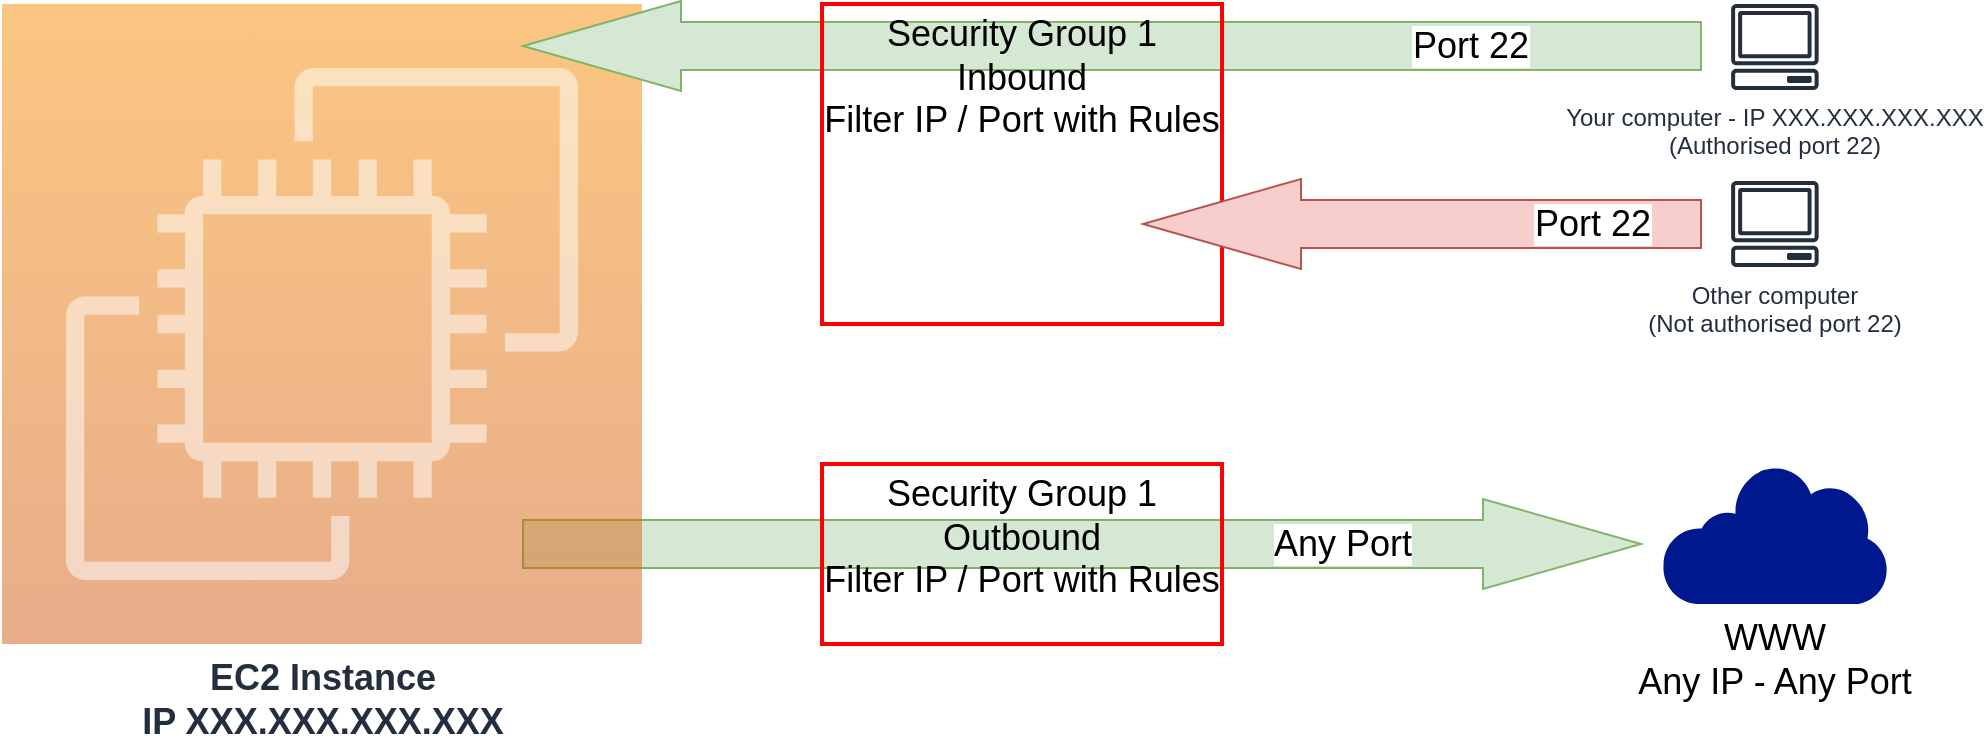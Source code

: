 <mxfile version="20.6.2" type="device"><diagram id="cJsBEw3GQh8WxR11Htyt" name="Page-1"><mxGraphModel dx="1939" dy="726" grid="1" gridSize="10" guides="1" tooltips="1" connect="1" arrows="1" fold="1" page="1" pageScale="1" pageWidth="850" pageHeight="1100" math="0" shadow="0"><root><mxCell id="0"/><mxCell id="1" parent="0"/><mxCell id="Jz1bLIkiixb6c4qzbeke-12" value="Any Port" style="shape=flexArrow;endArrow=classic;html=1;rounded=0;fontSize=18;width=24;endSize=26;fillColor=#d5e8d4;strokeColor=#82b366;" edge="1" parent="1"><mxGeometry x="0.464" width="50" height="50" relative="1" as="geometry"><mxPoint x="120" y="430" as="sourcePoint"/><mxPoint x="680" y="430" as="targetPoint"/><mxPoint as="offset"/></mxGeometry></mxCell><mxCell id="Jz1bLIkiixb6c4qzbeke-1" value="EC2 Instance&lt;br style=&quot;font-size: 18px;&quot;&gt;IP XXX.XXX.XXX.XXX" style="sketch=0;points=[[0,0,0],[0.25,0,0],[0.5,0,0],[0.75,0,0],[1,0,0],[0,1,0],[0.25,1,0],[0.5,1,0],[0.75,1,0],[1,1,0],[0,0.25,0],[0,0.5,0],[0,0.75,0],[1,0.25,0],[1,0.5,0],[1,0.75,0]];outlineConnect=0;fontColor=#232F3E;gradientColor=#F78E04;gradientDirection=north;fillColor=#D05C17;strokeColor=#ffffff;dashed=0;verticalLabelPosition=bottom;verticalAlign=top;align=center;html=1;fontSize=18;fontStyle=1;aspect=fixed;shape=mxgraph.aws4.resourceIcon;resIcon=mxgraph.aws4.ec2;opacity=50;" vertex="1" parent="1"><mxGeometry x="-140" y="160" width="320" height="320" as="geometry"/></mxCell><mxCell id="Jz1bLIkiixb6c4qzbeke-4" value="Security Group 1&lt;br&gt;Outbound&lt;br&gt;Filter IP / Port with Rules" style="fontStyle=0;verticalAlign=top;align=center;spacingTop=-2;fillColor=none;rounded=0;whiteSpace=wrap;html=1;strokeColor=#FF0000;strokeWidth=2;container=1;collapsible=0;expand=0;recursiveResize=0;fontSize=18;" vertex="1" parent="1"><mxGeometry x="270" y="390" width="200" height="90" as="geometry"/></mxCell><mxCell id="Jz1bLIkiixb6c4qzbeke-5" value="Your computer - IP XXX.XXX.XXX.XXX&lt;br&gt;(Authorised port 22)" style="sketch=0;outlineConnect=0;fontColor=#232F3E;gradientColor=none;fillColor=#232F3D;strokeColor=none;dashed=0;verticalLabelPosition=bottom;verticalAlign=top;align=center;html=1;fontSize=12;fontStyle=0;aspect=fixed;pointerEvents=1;shape=mxgraph.aws4.client;" vertex="1" parent="1"><mxGeometry x="724.38" y="160" width="44.13" height="43" as="geometry"/></mxCell><mxCell id="Jz1bLIkiixb6c4qzbeke-6" value="Other computer&lt;br&gt;(Not authorised port 22)" style="sketch=0;outlineConnect=0;fontColor=#232F3E;gradientColor=none;fillColor=#232F3D;strokeColor=none;dashed=0;verticalLabelPosition=bottom;verticalAlign=top;align=center;html=1;fontSize=12;fontStyle=0;aspect=fixed;pointerEvents=1;shape=mxgraph.aws4.client;" vertex="1" parent="1"><mxGeometry x="724.38" y="248.5" width="44.13" height="43" as="geometry"/></mxCell><mxCell id="Jz1bLIkiixb6c4qzbeke-8" value="WWW&lt;br&gt;Any IP - Any Port" style="sketch=0;aspect=fixed;pointerEvents=1;shadow=0;dashed=0;html=1;strokeColor=none;labelPosition=center;verticalLabelPosition=bottom;verticalAlign=top;align=center;fillColor=#00188D;shape=mxgraph.mscae.enterprise.internet;fontSize=18;" vertex="1" parent="1"><mxGeometry x="690" y="390" width="112.9" height="70" as="geometry"/></mxCell><mxCell id="Jz1bLIkiixb6c4qzbeke-9" value="Port 22" style="shape=flexArrow;endArrow=classic;html=1;rounded=0;fontSize=18;width=24;endSize=26;fillColor=#d5e8d4;strokeColor=#82b366;" edge="1" parent="1"><mxGeometry x="-0.607" width="50" height="50" relative="1" as="geometry"><mxPoint x="710" y="181" as="sourcePoint"/><mxPoint x="120" y="181" as="targetPoint"/><mxPoint as="offset"/></mxGeometry></mxCell><mxCell id="Jz1bLIkiixb6c4qzbeke-3" value="Security Group 1&lt;br&gt;Inbound&lt;br&gt;Filter IP / Port with Rules" style="fontStyle=0;verticalAlign=top;align=center;spacingTop=-2;fillColor=none;rounded=0;whiteSpace=wrap;html=1;strokeColor=#FF0000;strokeWidth=2;container=1;collapsible=0;expand=0;recursiveResize=0;fontSize=18;" vertex="1" parent="1"><mxGeometry x="270" y="160" width="200" height="160" as="geometry"/></mxCell><mxCell id="Jz1bLIkiixb6c4qzbeke-11" value="Port 22" style="shape=flexArrow;endArrow=classic;html=1;rounded=0;fontSize=18;width=24;endSize=26;fillColor=#f8cecc;strokeColor=#b85450;" edge="1" parent="1"><mxGeometry x="-0.607" width="50" height="50" relative="1" as="geometry"><mxPoint x="710" y="270" as="sourcePoint"/><mxPoint x="430" y="270" as="targetPoint"/><mxPoint as="offset"/></mxGeometry></mxCell></root></mxGraphModel></diagram></mxfile>